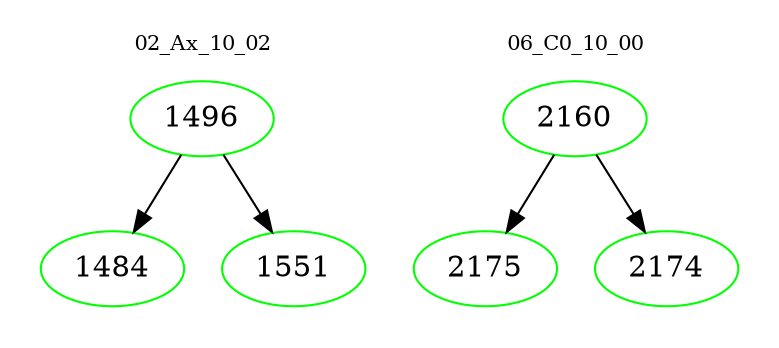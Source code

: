 digraph{
subgraph cluster_0 {
color = white
label = "02_Ax_10_02";
fontsize=10;
T0_1496 [label="1496", color="green"]
T0_1496 -> T0_1484 [color="black"]
T0_1484 [label="1484", color="green"]
T0_1496 -> T0_1551 [color="black"]
T0_1551 [label="1551", color="green"]
}
subgraph cluster_1 {
color = white
label = "06_C0_10_00";
fontsize=10;
T1_2160 [label="2160", color="green"]
T1_2160 -> T1_2175 [color="black"]
T1_2175 [label="2175", color="green"]
T1_2160 -> T1_2174 [color="black"]
T1_2174 [label="2174", color="green"]
}
}
